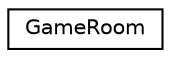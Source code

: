 digraph "Graphical Class Hierarchy"
{
  edge [fontname="Helvetica",fontsize="10",labelfontname="Helvetica",labelfontsize="10"];
  node [fontname="Helvetica",fontsize="10",shape=record];
  rankdir="LR";
  Node0 [label="GameRoom",height=0.2,width=0.4,color="black", fillcolor="white", style="filled",URL="$classGameRoom.html"];
}
